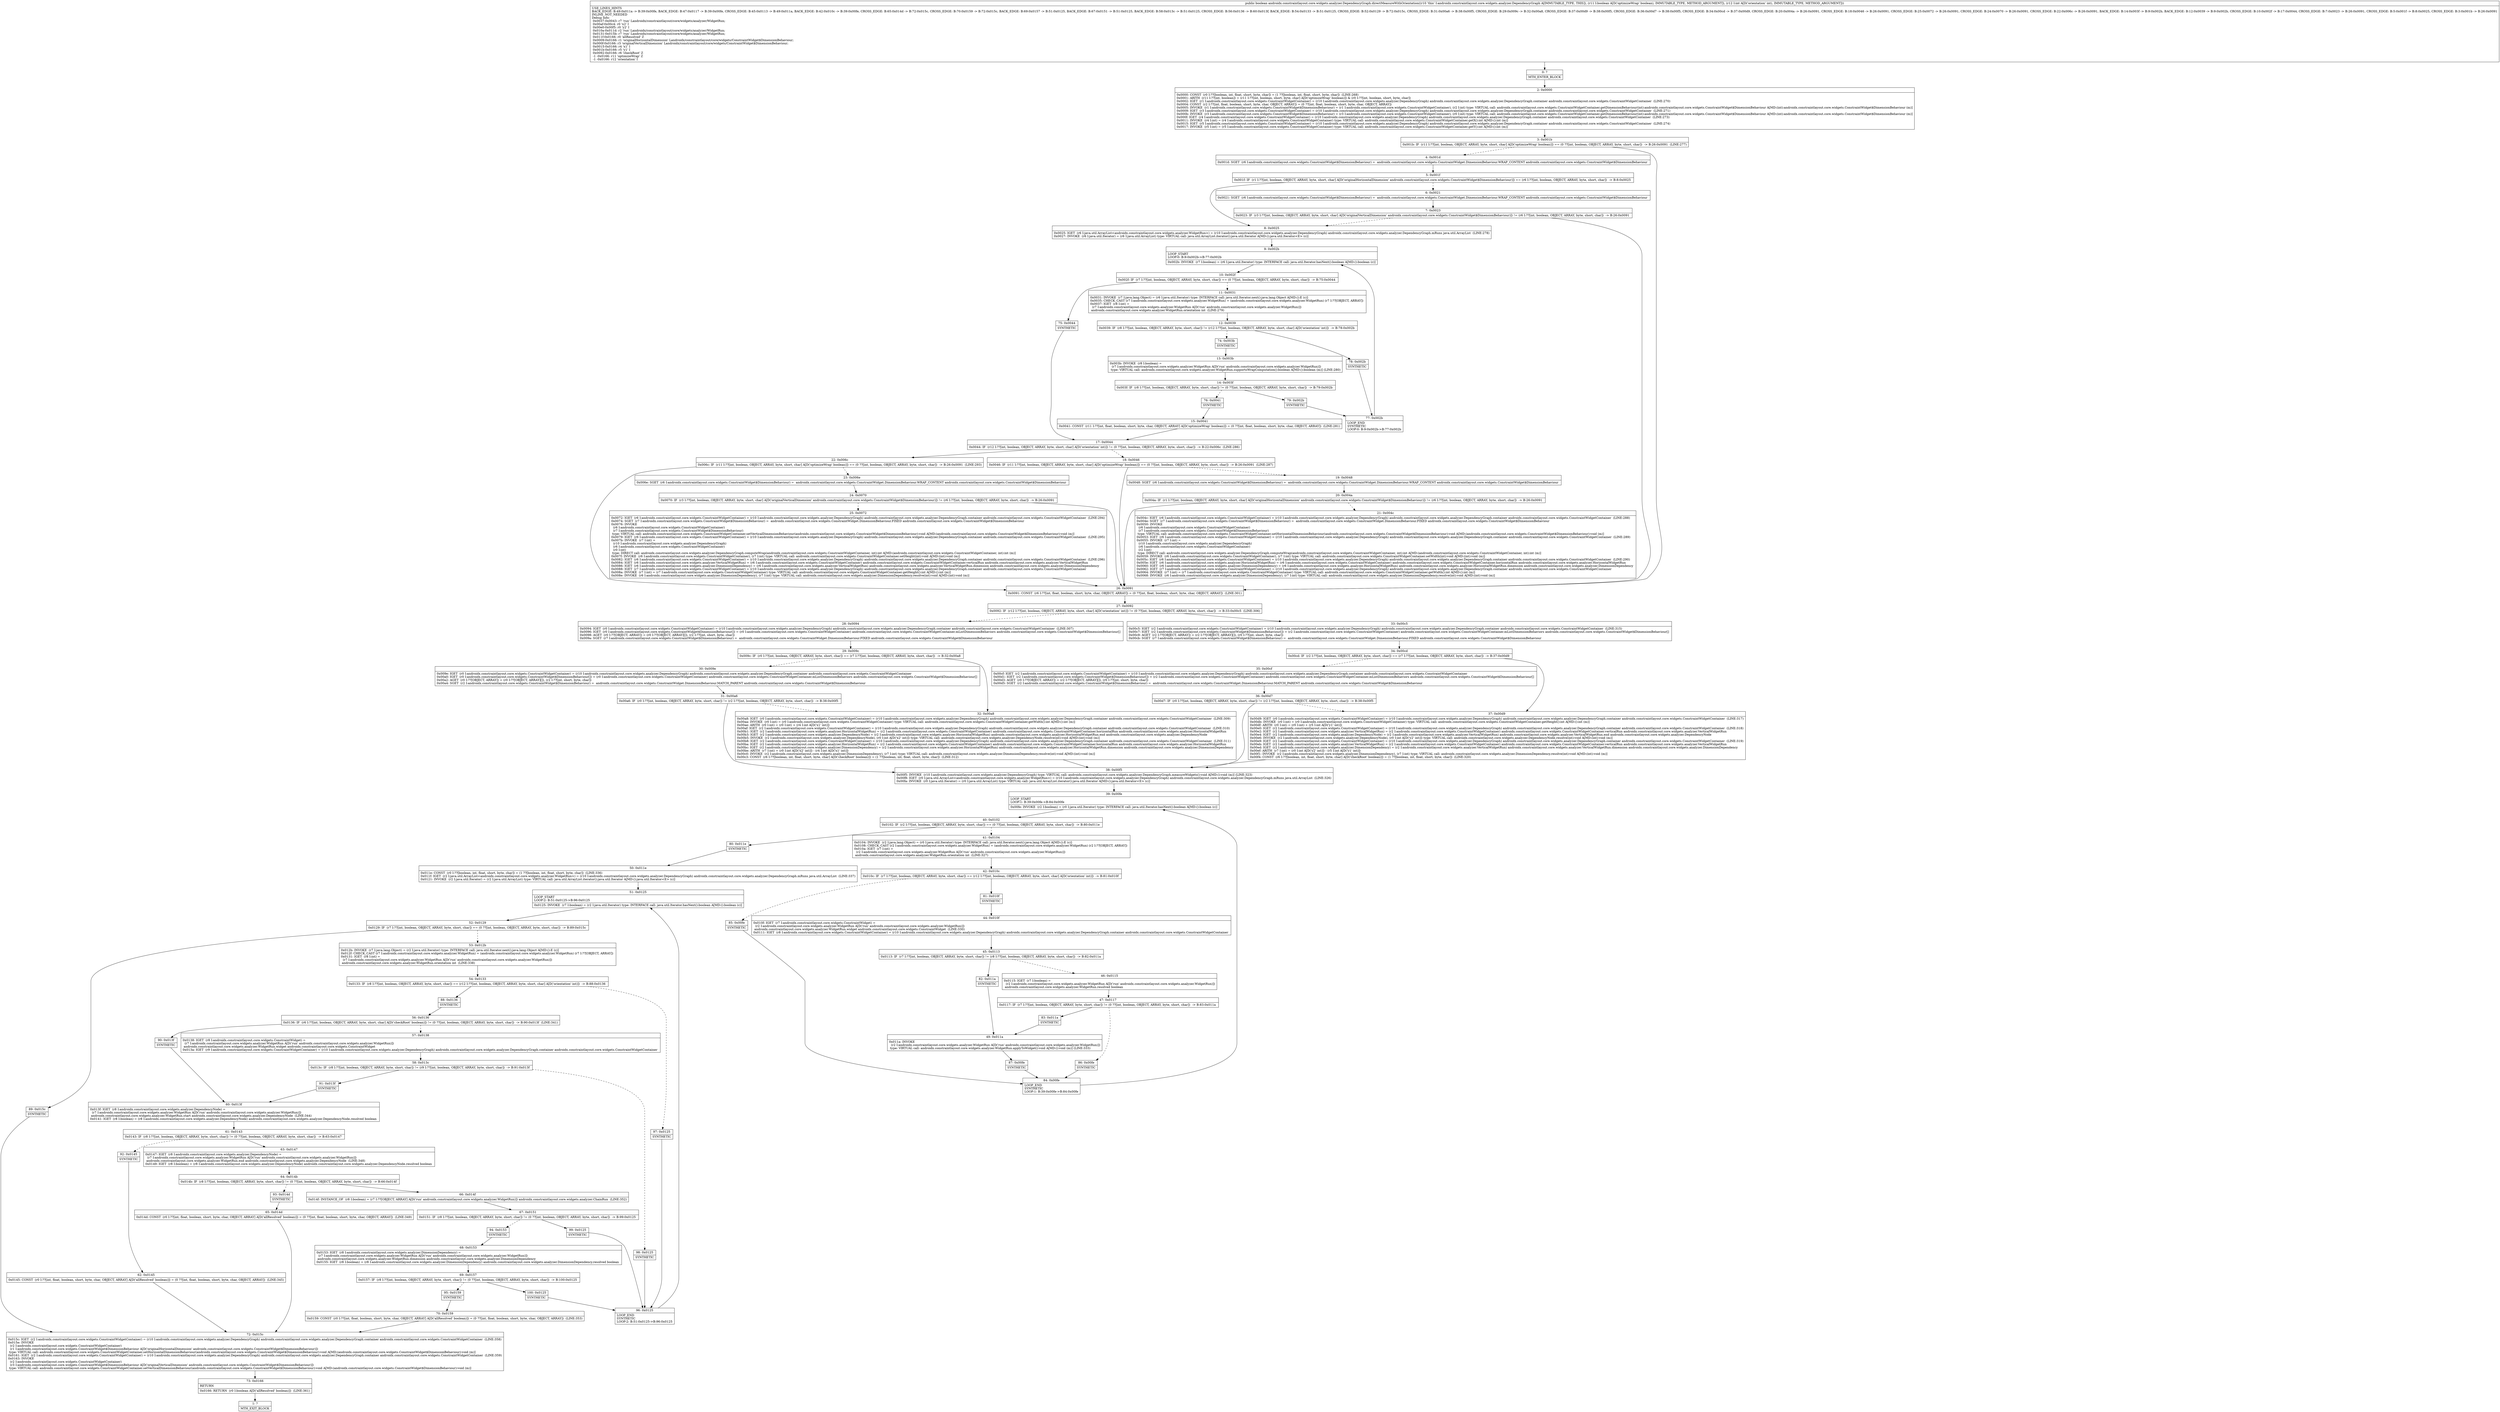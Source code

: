 digraph "CFG forandroidx.constraintlayout.core.widgets.analyzer.DependencyGraph.directMeasureWithOrientation(ZI)Z" {
Node_0 [shape=record,label="{0\:\ ?|MTH_ENTER_BLOCK\l}"];
Node_2 [shape=record,label="{2\:\ 0x0000|0x0000: CONST  (r0 I:??[boolean, int, float, short, byte, char]) = (1 ??[boolean, int, float, short, byte, char])  (LINE:268)\l0x0001: ARITH  (r11 I:??[int, boolean]) = (r11 I:??[int, boolean, short, byte, char] A[D('optimizeWrap' boolean)]) & (r0 I:??[int, boolean, short, byte, char]) \l0x0002: IGET  (r1 I:androidx.constraintlayout.core.widgets.ConstraintWidgetContainer) = (r10 I:androidx.constraintlayout.core.widgets.analyzer.DependencyGraph) androidx.constraintlayout.core.widgets.analyzer.DependencyGraph.container androidx.constraintlayout.core.widgets.ConstraintWidgetContainer  (LINE:270)\l0x0004: CONST  (r2 I:??[int, float, boolean, short, byte, char, OBJECT, ARRAY]) = (0 ??[int, float, boolean, short, byte, char, OBJECT, ARRAY]) \l0x0005: INVOKE  (r1 I:androidx.constraintlayout.core.widgets.ConstraintWidget$DimensionBehaviour) = (r1 I:androidx.constraintlayout.core.widgets.ConstraintWidgetContainer), (r2 I:int) type: VIRTUAL call: androidx.constraintlayout.core.widgets.ConstraintWidgetContainer.getDimensionBehaviour(int):androidx.constraintlayout.core.widgets.ConstraintWidget$DimensionBehaviour A[MD:(int):androidx.constraintlayout.core.widgets.ConstraintWidget$DimensionBehaviour (m)]\l0x0009: IGET  (r3 I:androidx.constraintlayout.core.widgets.ConstraintWidgetContainer) = (r10 I:androidx.constraintlayout.core.widgets.analyzer.DependencyGraph) androidx.constraintlayout.core.widgets.analyzer.DependencyGraph.container androidx.constraintlayout.core.widgets.ConstraintWidgetContainer  (LINE:271)\l0x000b: INVOKE  (r3 I:androidx.constraintlayout.core.widgets.ConstraintWidget$DimensionBehaviour) = (r3 I:androidx.constraintlayout.core.widgets.ConstraintWidgetContainer), (r0 I:int) type: VIRTUAL call: androidx.constraintlayout.core.widgets.ConstraintWidgetContainer.getDimensionBehaviour(int):androidx.constraintlayout.core.widgets.ConstraintWidget$DimensionBehaviour A[MD:(int):androidx.constraintlayout.core.widgets.ConstraintWidget$DimensionBehaviour (m)]\l0x000f: IGET  (r4 I:androidx.constraintlayout.core.widgets.ConstraintWidgetContainer) = (r10 I:androidx.constraintlayout.core.widgets.analyzer.DependencyGraph) androidx.constraintlayout.core.widgets.analyzer.DependencyGraph.container androidx.constraintlayout.core.widgets.ConstraintWidgetContainer  (LINE:273)\l0x0011: INVOKE  (r4 I:int) = (r4 I:androidx.constraintlayout.core.widgets.ConstraintWidgetContainer) type: VIRTUAL call: androidx.constraintlayout.core.widgets.ConstraintWidgetContainer.getX():int A[MD:():int (m)]\l0x0015: IGET  (r5 I:androidx.constraintlayout.core.widgets.ConstraintWidgetContainer) = (r10 I:androidx.constraintlayout.core.widgets.analyzer.DependencyGraph) androidx.constraintlayout.core.widgets.analyzer.DependencyGraph.container androidx.constraintlayout.core.widgets.ConstraintWidgetContainer  (LINE:274)\l0x0017: INVOKE  (r5 I:int) = (r5 I:androidx.constraintlayout.core.widgets.ConstraintWidgetContainer) type: VIRTUAL call: androidx.constraintlayout.core.widgets.ConstraintWidgetContainer.getY():int A[MD:():int (m)]\l}"];
Node_3 [shape=record,label="{3\:\ 0x001b|0x001b: IF  (r11 I:??[int, boolean, OBJECT, ARRAY, byte, short, char] A[D('optimizeWrap' boolean)]) == (0 ??[int, boolean, OBJECT, ARRAY, byte, short, char])  \-\> B:26:0x0091  (LINE:277)\l}"];
Node_4 [shape=record,label="{4\:\ 0x001d|0x001d: SGET  (r6 I:androidx.constraintlayout.core.widgets.ConstraintWidget$DimensionBehaviour) =  androidx.constraintlayout.core.widgets.ConstraintWidget.DimensionBehaviour.WRAP_CONTENT androidx.constraintlayout.core.widgets.ConstraintWidget$DimensionBehaviour \l}"];
Node_5 [shape=record,label="{5\:\ 0x001f|0x001f: IF  (r1 I:??[int, boolean, OBJECT, ARRAY, byte, short, char] A[D('originalHorizontalDimension' androidx.constraintlayout.core.widgets.ConstraintWidget$DimensionBehaviour)]) == (r6 I:??[int, boolean, OBJECT, ARRAY, byte, short, char])  \-\> B:8:0x0025 \l}"];
Node_6 [shape=record,label="{6\:\ 0x0021|0x0021: SGET  (r6 I:androidx.constraintlayout.core.widgets.ConstraintWidget$DimensionBehaviour) =  androidx.constraintlayout.core.widgets.ConstraintWidget.DimensionBehaviour.WRAP_CONTENT androidx.constraintlayout.core.widgets.ConstraintWidget$DimensionBehaviour \l}"];
Node_7 [shape=record,label="{7\:\ 0x0023|0x0023: IF  (r3 I:??[int, boolean, OBJECT, ARRAY, byte, short, char] A[D('originalVerticalDimension' androidx.constraintlayout.core.widgets.ConstraintWidget$DimensionBehaviour)]) != (r6 I:??[int, boolean, OBJECT, ARRAY, byte, short, char])  \-\> B:26:0x0091 \l}"];
Node_8 [shape=record,label="{8\:\ 0x0025|0x0025: IGET  (r6 I:java.util.ArrayList\<androidx.constraintlayout.core.widgets.analyzer.WidgetRun\>) = (r10 I:androidx.constraintlayout.core.widgets.analyzer.DependencyGraph) androidx.constraintlayout.core.widgets.analyzer.DependencyGraph.mRuns java.util.ArrayList  (LINE:278)\l0x0027: INVOKE  (r6 I:java.util.Iterator) = (r6 I:java.util.ArrayList) type: VIRTUAL call: java.util.ArrayList.iterator():java.util.Iterator A[MD:():java.util.Iterator\<E\> (c)]\l}"];
Node_9 [shape=record,label="{9\:\ 0x002b|LOOP_START\lLOOP:0: B:9:0x002b\-\>B:77:0x002b\l|0x002b: INVOKE  (r7 I:boolean) = (r6 I:java.util.Iterator) type: INTERFACE call: java.util.Iterator.hasNext():boolean A[MD:():boolean (c)]\l}"];
Node_10 [shape=record,label="{10\:\ 0x002f|0x002f: IF  (r7 I:??[int, boolean, OBJECT, ARRAY, byte, short, char]) == (0 ??[int, boolean, OBJECT, ARRAY, byte, short, char])  \-\> B:75:0x0044 \l}"];
Node_11 [shape=record,label="{11\:\ 0x0031|0x0031: INVOKE  (r7 I:java.lang.Object) = (r6 I:java.util.Iterator) type: INTERFACE call: java.util.Iterator.next():java.lang.Object A[MD:():E (c)]\l0x0035: CHECK_CAST (r7 I:androidx.constraintlayout.core.widgets.analyzer.WidgetRun) = (androidx.constraintlayout.core.widgets.analyzer.WidgetRun) (r7 I:??[OBJECT, ARRAY]) \l0x0037: IGET  (r8 I:int) = \l  (r7 I:androidx.constraintlayout.core.widgets.analyzer.WidgetRun A[D('run' androidx.constraintlayout.core.widgets.analyzer.WidgetRun)])\l androidx.constraintlayout.core.widgets.analyzer.WidgetRun.orientation int  (LINE:279)\l}"];
Node_12 [shape=record,label="{12\:\ 0x0039|0x0039: IF  (r8 I:??[int, boolean, OBJECT, ARRAY, byte, short, char]) != (r12 I:??[int, boolean, OBJECT, ARRAY, byte, short, char] A[D('orientation' int)])  \-\> B:78:0x002b \l}"];
Node_74 [shape=record,label="{74\:\ 0x003b|SYNTHETIC\l}"];
Node_13 [shape=record,label="{13\:\ 0x003b|0x003b: INVOKE  (r8 I:boolean) = \l  (r7 I:androidx.constraintlayout.core.widgets.analyzer.WidgetRun A[D('run' androidx.constraintlayout.core.widgets.analyzer.WidgetRun)])\l type: VIRTUAL call: androidx.constraintlayout.core.widgets.analyzer.WidgetRun.supportsWrapComputation():boolean A[MD:():boolean (m)] (LINE:280)\l}"];
Node_14 [shape=record,label="{14\:\ 0x003f|0x003f: IF  (r8 I:??[int, boolean, OBJECT, ARRAY, byte, short, char]) != (0 ??[int, boolean, OBJECT, ARRAY, byte, short, char])  \-\> B:79:0x002b \l}"];
Node_76 [shape=record,label="{76\:\ 0x0041|SYNTHETIC\l}"];
Node_15 [shape=record,label="{15\:\ 0x0041|0x0041: CONST  (r11 I:??[int, float, boolean, short, byte, char, OBJECT, ARRAY] A[D('optimizeWrap' boolean)]) = (0 ??[int, float, boolean, short, byte, char, OBJECT, ARRAY])  (LINE:281)\l}"];
Node_17 [shape=record,label="{17\:\ 0x0044|0x0044: IF  (r12 I:??[int, boolean, OBJECT, ARRAY, byte, short, char] A[D('orientation' int)]) != (0 ??[int, boolean, OBJECT, ARRAY, byte, short, char])  \-\> B:22:0x006c  (LINE:286)\l}"];
Node_18 [shape=record,label="{18\:\ 0x0046|0x0046: IF  (r11 I:??[int, boolean, OBJECT, ARRAY, byte, short, char] A[D('optimizeWrap' boolean)]) == (0 ??[int, boolean, OBJECT, ARRAY, byte, short, char])  \-\> B:26:0x0091  (LINE:287)\l}"];
Node_19 [shape=record,label="{19\:\ 0x0048|0x0048: SGET  (r6 I:androidx.constraintlayout.core.widgets.ConstraintWidget$DimensionBehaviour) =  androidx.constraintlayout.core.widgets.ConstraintWidget.DimensionBehaviour.WRAP_CONTENT androidx.constraintlayout.core.widgets.ConstraintWidget$DimensionBehaviour \l}"];
Node_20 [shape=record,label="{20\:\ 0x004a|0x004a: IF  (r1 I:??[int, boolean, OBJECT, ARRAY, byte, short, char] A[D('originalHorizontalDimension' androidx.constraintlayout.core.widgets.ConstraintWidget$DimensionBehaviour)]) != (r6 I:??[int, boolean, OBJECT, ARRAY, byte, short, char])  \-\> B:26:0x0091 \l}"];
Node_21 [shape=record,label="{21\:\ 0x004c|0x004c: IGET  (r6 I:androidx.constraintlayout.core.widgets.ConstraintWidgetContainer) = (r10 I:androidx.constraintlayout.core.widgets.analyzer.DependencyGraph) androidx.constraintlayout.core.widgets.analyzer.DependencyGraph.container androidx.constraintlayout.core.widgets.ConstraintWidgetContainer  (LINE:288)\l0x004e: SGET  (r7 I:androidx.constraintlayout.core.widgets.ConstraintWidget$DimensionBehaviour) =  androidx.constraintlayout.core.widgets.ConstraintWidget.DimensionBehaviour.FIXED androidx.constraintlayout.core.widgets.ConstraintWidget$DimensionBehaviour \l0x0050: INVOKE  \l  (r6 I:androidx.constraintlayout.core.widgets.ConstraintWidgetContainer)\l  (r7 I:androidx.constraintlayout.core.widgets.ConstraintWidget$DimensionBehaviour)\l type: VIRTUAL call: androidx.constraintlayout.core.widgets.ConstraintWidgetContainer.setHorizontalDimensionBehaviour(androidx.constraintlayout.core.widgets.ConstraintWidget$DimensionBehaviour):void A[MD:(androidx.constraintlayout.core.widgets.ConstraintWidget$DimensionBehaviour):void (m)]\l0x0053: IGET  (r6 I:androidx.constraintlayout.core.widgets.ConstraintWidgetContainer) = (r10 I:androidx.constraintlayout.core.widgets.analyzer.DependencyGraph) androidx.constraintlayout.core.widgets.analyzer.DependencyGraph.container androidx.constraintlayout.core.widgets.ConstraintWidgetContainer  (LINE:289)\l0x0055: INVOKE  (r7 I:int) = \l  (r10 I:androidx.constraintlayout.core.widgets.analyzer.DependencyGraph)\l  (r6 I:androidx.constraintlayout.core.widgets.ConstraintWidgetContainer)\l  (r2 I:int)\l type: DIRECT call: androidx.constraintlayout.core.widgets.analyzer.DependencyGraph.computeWrap(androidx.constraintlayout.core.widgets.ConstraintWidgetContainer, int):int A[MD:(androidx.constraintlayout.core.widgets.ConstraintWidgetContainer, int):int (m)]\l0x0059: INVOKE  (r6 I:androidx.constraintlayout.core.widgets.ConstraintWidgetContainer), (r7 I:int) type: VIRTUAL call: androidx.constraintlayout.core.widgets.ConstraintWidgetContainer.setWidth(int):void A[MD:(int):void (m)]\l0x005c: IGET  (r6 I:androidx.constraintlayout.core.widgets.ConstraintWidgetContainer) = (r10 I:androidx.constraintlayout.core.widgets.analyzer.DependencyGraph) androidx.constraintlayout.core.widgets.analyzer.DependencyGraph.container androidx.constraintlayout.core.widgets.ConstraintWidgetContainer  (LINE:290)\l0x005e: IGET  (r6 I:androidx.constraintlayout.core.widgets.analyzer.HorizontalWidgetRun) = (r6 I:androidx.constraintlayout.core.widgets.ConstraintWidgetContainer) androidx.constraintlayout.core.widgets.ConstraintWidgetContainer.horizontalRun androidx.constraintlayout.core.widgets.analyzer.HorizontalWidgetRun \l0x0060: IGET  (r6 I:androidx.constraintlayout.core.widgets.analyzer.DimensionDependency) = (r6 I:androidx.constraintlayout.core.widgets.analyzer.HorizontalWidgetRun) androidx.constraintlayout.core.widgets.analyzer.HorizontalWidgetRun.dimension androidx.constraintlayout.core.widgets.analyzer.DimensionDependency \l0x0062: IGET  (r7 I:androidx.constraintlayout.core.widgets.ConstraintWidgetContainer) = (r10 I:androidx.constraintlayout.core.widgets.analyzer.DependencyGraph) androidx.constraintlayout.core.widgets.analyzer.DependencyGraph.container androidx.constraintlayout.core.widgets.ConstraintWidgetContainer \l0x0064: INVOKE  (r7 I:int) = (r7 I:androidx.constraintlayout.core.widgets.ConstraintWidgetContainer) type: VIRTUAL call: androidx.constraintlayout.core.widgets.ConstraintWidgetContainer.getWidth():int A[MD:():int (m)]\l0x0068: INVOKE  (r6 I:androidx.constraintlayout.core.widgets.analyzer.DimensionDependency), (r7 I:int) type: VIRTUAL call: androidx.constraintlayout.core.widgets.analyzer.DimensionDependency.resolve(int):void A[MD:(int):void (m)]\l}"];
Node_22 [shape=record,label="{22\:\ 0x006c|0x006c: IF  (r11 I:??[int, boolean, OBJECT, ARRAY, byte, short, char] A[D('optimizeWrap' boolean)]) == (0 ??[int, boolean, OBJECT, ARRAY, byte, short, char])  \-\> B:26:0x0091  (LINE:293)\l}"];
Node_23 [shape=record,label="{23\:\ 0x006e|0x006e: SGET  (r6 I:androidx.constraintlayout.core.widgets.ConstraintWidget$DimensionBehaviour) =  androidx.constraintlayout.core.widgets.ConstraintWidget.DimensionBehaviour.WRAP_CONTENT androidx.constraintlayout.core.widgets.ConstraintWidget$DimensionBehaviour \l}"];
Node_24 [shape=record,label="{24\:\ 0x0070|0x0070: IF  (r3 I:??[int, boolean, OBJECT, ARRAY, byte, short, char] A[D('originalVerticalDimension' androidx.constraintlayout.core.widgets.ConstraintWidget$DimensionBehaviour)]) != (r6 I:??[int, boolean, OBJECT, ARRAY, byte, short, char])  \-\> B:26:0x0091 \l}"];
Node_25 [shape=record,label="{25\:\ 0x0072|0x0072: IGET  (r6 I:androidx.constraintlayout.core.widgets.ConstraintWidgetContainer) = (r10 I:androidx.constraintlayout.core.widgets.analyzer.DependencyGraph) androidx.constraintlayout.core.widgets.analyzer.DependencyGraph.container androidx.constraintlayout.core.widgets.ConstraintWidgetContainer  (LINE:294)\l0x0074: SGET  (r7 I:androidx.constraintlayout.core.widgets.ConstraintWidget$DimensionBehaviour) =  androidx.constraintlayout.core.widgets.ConstraintWidget.DimensionBehaviour.FIXED androidx.constraintlayout.core.widgets.ConstraintWidget$DimensionBehaviour \l0x0076: INVOKE  \l  (r6 I:androidx.constraintlayout.core.widgets.ConstraintWidgetContainer)\l  (r7 I:androidx.constraintlayout.core.widgets.ConstraintWidget$DimensionBehaviour)\l type: VIRTUAL call: androidx.constraintlayout.core.widgets.ConstraintWidgetContainer.setVerticalDimensionBehaviour(androidx.constraintlayout.core.widgets.ConstraintWidget$DimensionBehaviour):void A[MD:(androidx.constraintlayout.core.widgets.ConstraintWidget$DimensionBehaviour):void (m)]\l0x0079: IGET  (r6 I:androidx.constraintlayout.core.widgets.ConstraintWidgetContainer) = (r10 I:androidx.constraintlayout.core.widgets.analyzer.DependencyGraph) androidx.constraintlayout.core.widgets.analyzer.DependencyGraph.container androidx.constraintlayout.core.widgets.ConstraintWidgetContainer  (LINE:295)\l0x007b: INVOKE  (r7 I:int) = \l  (r10 I:androidx.constraintlayout.core.widgets.analyzer.DependencyGraph)\l  (r6 I:androidx.constraintlayout.core.widgets.ConstraintWidgetContainer)\l  (r0 I:int)\l type: DIRECT call: androidx.constraintlayout.core.widgets.analyzer.DependencyGraph.computeWrap(androidx.constraintlayout.core.widgets.ConstraintWidgetContainer, int):int A[MD:(androidx.constraintlayout.core.widgets.ConstraintWidgetContainer, int):int (m)]\l0x007f: INVOKE  (r6 I:androidx.constraintlayout.core.widgets.ConstraintWidgetContainer), (r7 I:int) type: VIRTUAL call: androidx.constraintlayout.core.widgets.ConstraintWidgetContainer.setHeight(int):void A[MD:(int):void (m)]\l0x0082: IGET  (r6 I:androidx.constraintlayout.core.widgets.ConstraintWidgetContainer) = (r10 I:androidx.constraintlayout.core.widgets.analyzer.DependencyGraph) androidx.constraintlayout.core.widgets.analyzer.DependencyGraph.container androidx.constraintlayout.core.widgets.ConstraintWidgetContainer  (LINE:296)\l0x0084: IGET  (r6 I:androidx.constraintlayout.core.widgets.analyzer.VerticalWidgetRun) = (r6 I:androidx.constraintlayout.core.widgets.ConstraintWidgetContainer) androidx.constraintlayout.core.widgets.ConstraintWidgetContainer.verticalRun androidx.constraintlayout.core.widgets.analyzer.VerticalWidgetRun \l0x0086: IGET  (r6 I:androidx.constraintlayout.core.widgets.analyzer.DimensionDependency) = (r6 I:androidx.constraintlayout.core.widgets.analyzer.VerticalWidgetRun) androidx.constraintlayout.core.widgets.analyzer.VerticalWidgetRun.dimension androidx.constraintlayout.core.widgets.analyzer.DimensionDependency \l0x0088: IGET  (r7 I:androidx.constraintlayout.core.widgets.ConstraintWidgetContainer) = (r10 I:androidx.constraintlayout.core.widgets.analyzer.DependencyGraph) androidx.constraintlayout.core.widgets.analyzer.DependencyGraph.container androidx.constraintlayout.core.widgets.ConstraintWidgetContainer \l0x008a: INVOKE  (r7 I:int) = (r7 I:androidx.constraintlayout.core.widgets.ConstraintWidgetContainer) type: VIRTUAL call: androidx.constraintlayout.core.widgets.ConstraintWidgetContainer.getHeight():int A[MD:():int (m)]\l0x008e: INVOKE  (r6 I:androidx.constraintlayout.core.widgets.analyzer.DimensionDependency), (r7 I:int) type: VIRTUAL call: androidx.constraintlayout.core.widgets.analyzer.DimensionDependency.resolve(int):void A[MD:(int):void (m)]\l}"];
Node_79 [shape=record,label="{79\:\ 0x002b|SYNTHETIC\l}"];
Node_77 [shape=record,label="{77\:\ 0x002b|LOOP_END\lSYNTHETIC\lLOOP:0: B:9:0x002b\-\>B:77:0x002b\l}"];
Node_78 [shape=record,label="{78\:\ 0x002b|SYNTHETIC\l}"];
Node_75 [shape=record,label="{75\:\ 0x0044|SYNTHETIC\l}"];
Node_26 [shape=record,label="{26\:\ 0x0091|0x0091: CONST  (r6 I:??[int, float, boolean, short, byte, char, OBJECT, ARRAY]) = (0 ??[int, float, boolean, short, byte, char, OBJECT, ARRAY])  (LINE:301)\l}"];
Node_27 [shape=record,label="{27\:\ 0x0092|0x0092: IF  (r12 I:??[int, boolean, OBJECT, ARRAY, byte, short, char] A[D('orientation' int)]) != (0 ??[int, boolean, OBJECT, ARRAY, byte, short, char])  \-\> B:33:0x00c5  (LINE:306)\l}"];
Node_28 [shape=record,label="{28\:\ 0x0094|0x0094: IGET  (r0 I:androidx.constraintlayout.core.widgets.ConstraintWidgetContainer) = (r10 I:androidx.constraintlayout.core.widgets.analyzer.DependencyGraph) androidx.constraintlayout.core.widgets.analyzer.DependencyGraph.container androidx.constraintlayout.core.widgets.ConstraintWidgetContainer  (LINE:307)\l0x0096: IGET  (r0 I:androidx.constraintlayout.core.widgets.ConstraintWidget$DimensionBehaviour[]) = (r0 I:androidx.constraintlayout.core.widgets.ConstraintWidgetContainer) androidx.constraintlayout.core.widgets.ConstraintWidgetContainer.mListDimensionBehaviors androidx.constraintlayout.core.widgets.ConstraintWidget$DimensionBehaviour[] \l0x0098: AGET  (r0 I:??[OBJECT, ARRAY]) = (r0 I:??[OBJECT, ARRAY][]), (r2 I:??[int, short, byte, char]) \l0x009a: SGET  (r7 I:androidx.constraintlayout.core.widgets.ConstraintWidget$DimensionBehaviour) =  androidx.constraintlayout.core.widgets.ConstraintWidget.DimensionBehaviour.FIXED androidx.constraintlayout.core.widgets.ConstraintWidget$DimensionBehaviour \l}"];
Node_29 [shape=record,label="{29\:\ 0x009c|0x009c: IF  (r0 I:??[int, boolean, OBJECT, ARRAY, byte, short, char]) == (r7 I:??[int, boolean, OBJECT, ARRAY, byte, short, char])  \-\> B:32:0x00a8 \l}"];
Node_30 [shape=record,label="{30\:\ 0x009e|0x009e: IGET  (r0 I:androidx.constraintlayout.core.widgets.ConstraintWidgetContainer) = (r10 I:androidx.constraintlayout.core.widgets.analyzer.DependencyGraph) androidx.constraintlayout.core.widgets.analyzer.DependencyGraph.container androidx.constraintlayout.core.widgets.ConstraintWidgetContainer \l0x00a0: IGET  (r0 I:androidx.constraintlayout.core.widgets.ConstraintWidget$DimensionBehaviour[]) = (r0 I:androidx.constraintlayout.core.widgets.ConstraintWidgetContainer) androidx.constraintlayout.core.widgets.ConstraintWidgetContainer.mListDimensionBehaviors androidx.constraintlayout.core.widgets.ConstraintWidget$DimensionBehaviour[] \l0x00a2: AGET  (r0 I:??[OBJECT, ARRAY]) = (r0 I:??[OBJECT, ARRAY][]), (r2 I:??[int, short, byte, char]) \l0x00a4: SGET  (r2 I:androidx.constraintlayout.core.widgets.ConstraintWidget$DimensionBehaviour) =  androidx.constraintlayout.core.widgets.ConstraintWidget.DimensionBehaviour.MATCH_PARENT androidx.constraintlayout.core.widgets.ConstraintWidget$DimensionBehaviour \l}"];
Node_31 [shape=record,label="{31\:\ 0x00a6|0x00a6: IF  (r0 I:??[int, boolean, OBJECT, ARRAY, byte, short, char]) != (r2 I:??[int, boolean, OBJECT, ARRAY, byte, short, char])  \-\> B:38:0x00f5 \l}"];
Node_38 [shape=record,label="{38\:\ 0x00f5|0x00f5: INVOKE  (r10 I:androidx.constraintlayout.core.widgets.analyzer.DependencyGraph) type: VIRTUAL call: androidx.constraintlayout.core.widgets.analyzer.DependencyGraph.measureWidgets():void A[MD:():void (m)] (LINE:323)\l0x00f8: IGET  (r0 I:java.util.ArrayList\<androidx.constraintlayout.core.widgets.analyzer.WidgetRun\>) = (r10 I:androidx.constraintlayout.core.widgets.analyzer.DependencyGraph) androidx.constraintlayout.core.widgets.analyzer.DependencyGraph.mRuns java.util.ArrayList  (LINE:326)\l0x00fa: INVOKE  (r0 I:java.util.Iterator) = (r0 I:java.util.ArrayList) type: VIRTUAL call: java.util.ArrayList.iterator():java.util.Iterator A[MD:():java.util.Iterator\<E\> (c)]\l}"];
Node_39 [shape=record,label="{39\:\ 0x00fe|LOOP_START\lLOOP:1: B:39:0x00fe\-\>B:84:0x00fe\l|0x00fe: INVOKE  (r2 I:boolean) = (r0 I:java.util.Iterator) type: INTERFACE call: java.util.Iterator.hasNext():boolean A[MD:():boolean (c)]\l}"];
Node_40 [shape=record,label="{40\:\ 0x0102|0x0102: IF  (r2 I:??[int, boolean, OBJECT, ARRAY, byte, short, char]) == (0 ??[int, boolean, OBJECT, ARRAY, byte, short, char])  \-\> B:80:0x011e \l}"];
Node_41 [shape=record,label="{41\:\ 0x0104|0x0104: INVOKE  (r2 I:java.lang.Object) = (r0 I:java.util.Iterator) type: INTERFACE call: java.util.Iterator.next():java.lang.Object A[MD:():E (c)]\l0x0108: CHECK_CAST (r2 I:androidx.constraintlayout.core.widgets.analyzer.WidgetRun) = (androidx.constraintlayout.core.widgets.analyzer.WidgetRun) (r2 I:??[OBJECT, ARRAY]) \l0x010a: IGET  (r7 I:int) = \l  (r2 I:androidx.constraintlayout.core.widgets.analyzer.WidgetRun A[D('run' androidx.constraintlayout.core.widgets.analyzer.WidgetRun)])\l androidx.constraintlayout.core.widgets.analyzer.WidgetRun.orientation int  (LINE:327)\l}"];
Node_42 [shape=record,label="{42\:\ 0x010c|0x010c: IF  (r7 I:??[int, boolean, OBJECT, ARRAY, byte, short, char]) == (r12 I:??[int, boolean, OBJECT, ARRAY, byte, short, char] A[D('orientation' int)])  \-\> B:81:0x010f \l}"];
Node_81 [shape=record,label="{81\:\ 0x010f|SYNTHETIC\l}"];
Node_44 [shape=record,label="{44\:\ 0x010f|0x010f: IGET  (r7 I:androidx.constraintlayout.core.widgets.ConstraintWidget) = \l  (r2 I:androidx.constraintlayout.core.widgets.analyzer.WidgetRun A[D('run' androidx.constraintlayout.core.widgets.analyzer.WidgetRun)])\l androidx.constraintlayout.core.widgets.analyzer.WidgetRun.widget androidx.constraintlayout.core.widgets.ConstraintWidget  (LINE:330)\l0x0111: IGET  (r8 I:androidx.constraintlayout.core.widgets.ConstraintWidgetContainer) = (r10 I:androidx.constraintlayout.core.widgets.analyzer.DependencyGraph) androidx.constraintlayout.core.widgets.analyzer.DependencyGraph.container androidx.constraintlayout.core.widgets.ConstraintWidgetContainer \l}"];
Node_45 [shape=record,label="{45\:\ 0x0113|0x0113: IF  (r7 I:??[int, boolean, OBJECT, ARRAY, byte, short, char]) != (r8 I:??[int, boolean, OBJECT, ARRAY, byte, short, char])  \-\> B:82:0x011a \l}"];
Node_46 [shape=record,label="{46\:\ 0x0115|0x0115: IGET  (r7 I:boolean) = \l  (r2 I:androidx.constraintlayout.core.widgets.analyzer.WidgetRun A[D('run' androidx.constraintlayout.core.widgets.analyzer.WidgetRun)])\l androidx.constraintlayout.core.widgets.analyzer.WidgetRun.resolved boolean \l}"];
Node_47 [shape=record,label="{47\:\ 0x0117|0x0117: IF  (r7 I:??[int, boolean, OBJECT, ARRAY, byte, short, char]) != (0 ??[int, boolean, OBJECT, ARRAY, byte, short, char])  \-\> B:83:0x011a \l}"];
Node_83 [shape=record,label="{83\:\ 0x011a|SYNTHETIC\l}"];
Node_49 [shape=record,label="{49\:\ 0x011a|0x011a: INVOKE  \l  (r2 I:androidx.constraintlayout.core.widgets.analyzer.WidgetRun A[D('run' androidx.constraintlayout.core.widgets.analyzer.WidgetRun)])\l type: VIRTUAL call: androidx.constraintlayout.core.widgets.analyzer.WidgetRun.applyToWidget():void A[MD:():void (m)] (LINE:333)\l}"];
Node_87 [shape=record,label="{87\:\ 0x00fe|SYNTHETIC\l}"];
Node_84 [shape=record,label="{84\:\ 0x00fe|LOOP_END\lSYNTHETIC\lLOOP:1: B:39:0x00fe\-\>B:84:0x00fe\l}"];
Node_86 [shape=record,label="{86\:\ 0x00fe|SYNTHETIC\l}"];
Node_82 [shape=record,label="{82\:\ 0x011a|SYNTHETIC\l}"];
Node_85 [shape=record,label="{85\:\ 0x00fe|SYNTHETIC\l}"];
Node_80 [shape=record,label="{80\:\ 0x011e|SYNTHETIC\l}"];
Node_50 [shape=record,label="{50\:\ 0x011e|0x011e: CONST  (r0 I:??[boolean, int, float, short, byte, char]) = (1 ??[boolean, int, float, short, byte, char])  (LINE:336)\l0x011f: IGET  (r2 I:java.util.ArrayList\<androidx.constraintlayout.core.widgets.analyzer.WidgetRun\>) = (r10 I:androidx.constraintlayout.core.widgets.analyzer.DependencyGraph) androidx.constraintlayout.core.widgets.analyzer.DependencyGraph.mRuns java.util.ArrayList  (LINE:337)\l0x0121: INVOKE  (r2 I:java.util.Iterator) = (r2 I:java.util.ArrayList) type: VIRTUAL call: java.util.ArrayList.iterator():java.util.Iterator A[MD:():java.util.Iterator\<E\> (c)]\l}"];
Node_51 [shape=record,label="{51\:\ 0x0125|LOOP_START\lLOOP:2: B:51:0x0125\-\>B:96:0x0125\l|0x0125: INVOKE  (r7 I:boolean) = (r2 I:java.util.Iterator) type: INTERFACE call: java.util.Iterator.hasNext():boolean A[MD:():boolean (c)]\l}"];
Node_52 [shape=record,label="{52\:\ 0x0129|0x0129: IF  (r7 I:??[int, boolean, OBJECT, ARRAY, byte, short, char]) == (0 ??[int, boolean, OBJECT, ARRAY, byte, short, char])  \-\> B:89:0x015c \l}"];
Node_53 [shape=record,label="{53\:\ 0x012b|0x012b: INVOKE  (r7 I:java.lang.Object) = (r2 I:java.util.Iterator) type: INTERFACE call: java.util.Iterator.next():java.lang.Object A[MD:():E (c)]\l0x012f: CHECK_CAST (r7 I:androidx.constraintlayout.core.widgets.analyzer.WidgetRun) = (androidx.constraintlayout.core.widgets.analyzer.WidgetRun) (r7 I:??[OBJECT, ARRAY]) \l0x0131: IGET  (r8 I:int) = \l  (r7 I:androidx.constraintlayout.core.widgets.analyzer.WidgetRun A[D('run' androidx.constraintlayout.core.widgets.analyzer.WidgetRun)])\l androidx.constraintlayout.core.widgets.analyzer.WidgetRun.orientation int  (LINE:338)\l}"];
Node_54 [shape=record,label="{54\:\ 0x0133|0x0133: IF  (r8 I:??[int, boolean, OBJECT, ARRAY, byte, short, char]) == (r12 I:??[int, boolean, OBJECT, ARRAY, byte, short, char] A[D('orientation' int)])  \-\> B:88:0x0136 \l}"];
Node_88 [shape=record,label="{88\:\ 0x0136|SYNTHETIC\l}"];
Node_56 [shape=record,label="{56\:\ 0x0136|0x0136: IF  (r6 I:??[int, boolean, OBJECT, ARRAY, byte, short, char] A[D('checkRoot' boolean)]) != (0 ??[int, boolean, OBJECT, ARRAY, byte, short, char])  \-\> B:90:0x013f  (LINE:341)\l}"];
Node_57 [shape=record,label="{57\:\ 0x0138|0x0138: IGET  (r8 I:androidx.constraintlayout.core.widgets.ConstraintWidget) = \l  (r7 I:androidx.constraintlayout.core.widgets.analyzer.WidgetRun A[D('run' androidx.constraintlayout.core.widgets.analyzer.WidgetRun)])\l androidx.constraintlayout.core.widgets.analyzer.WidgetRun.widget androidx.constraintlayout.core.widgets.ConstraintWidget \l0x013a: IGET  (r9 I:androidx.constraintlayout.core.widgets.ConstraintWidgetContainer) = (r10 I:androidx.constraintlayout.core.widgets.analyzer.DependencyGraph) androidx.constraintlayout.core.widgets.analyzer.DependencyGraph.container androidx.constraintlayout.core.widgets.ConstraintWidgetContainer \l}"];
Node_58 [shape=record,label="{58\:\ 0x013c|0x013c: IF  (r8 I:??[int, boolean, OBJECT, ARRAY, byte, short, char]) != (r9 I:??[int, boolean, OBJECT, ARRAY, byte, short, char])  \-\> B:91:0x013f \l}"];
Node_91 [shape=record,label="{91\:\ 0x013f|SYNTHETIC\l}"];
Node_60 [shape=record,label="{60\:\ 0x013f|0x013f: IGET  (r8 I:androidx.constraintlayout.core.widgets.analyzer.DependencyNode) = \l  (r7 I:androidx.constraintlayout.core.widgets.analyzer.WidgetRun A[D('run' androidx.constraintlayout.core.widgets.analyzer.WidgetRun)])\l androidx.constraintlayout.core.widgets.analyzer.WidgetRun.start androidx.constraintlayout.core.widgets.analyzer.DependencyNode  (LINE:344)\l0x0141: IGET  (r8 I:boolean) = (r8 I:androidx.constraintlayout.core.widgets.analyzer.DependencyNode) androidx.constraintlayout.core.widgets.analyzer.DependencyNode.resolved boolean \l}"];
Node_61 [shape=record,label="{61\:\ 0x0143|0x0143: IF  (r8 I:??[int, boolean, OBJECT, ARRAY, byte, short, char]) != (0 ??[int, boolean, OBJECT, ARRAY, byte, short, char])  \-\> B:63:0x0147 \l}"];
Node_63 [shape=record,label="{63\:\ 0x0147|0x0147: IGET  (r8 I:androidx.constraintlayout.core.widgets.analyzer.DependencyNode) = \l  (r7 I:androidx.constraintlayout.core.widgets.analyzer.WidgetRun A[D('run' androidx.constraintlayout.core.widgets.analyzer.WidgetRun)])\l androidx.constraintlayout.core.widgets.analyzer.WidgetRun.end androidx.constraintlayout.core.widgets.analyzer.DependencyNode  (LINE:348)\l0x0149: IGET  (r8 I:boolean) = (r8 I:androidx.constraintlayout.core.widgets.analyzer.DependencyNode) androidx.constraintlayout.core.widgets.analyzer.DependencyNode.resolved boolean \l}"];
Node_64 [shape=record,label="{64\:\ 0x014b|0x014b: IF  (r8 I:??[int, boolean, OBJECT, ARRAY, byte, short, char]) != (0 ??[int, boolean, OBJECT, ARRAY, byte, short, char])  \-\> B:66:0x014f \l}"];
Node_66 [shape=record,label="{66\:\ 0x014f|0x014f: INSTANCE_OF  (r8 I:boolean) = (r7 I:??[OBJECT, ARRAY] A[D('run' androidx.constraintlayout.core.widgets.analyzer.WidgetRun)]) androidx.constraintlayout.core.widgets.analyzer.ChainRun  (LINE:352)\l}"];
Node_67 [shape=record,label="{67\:\ 0x0151|0x0151: IF  (r8 I:??[int, boolean, OBJECT, ARRAY, byte, short, char]) != (0 ??[int, boolean, OBJECT, ARRAY, byte, short, char])  \-\> B:99:0x0125 \l}"];
Node_94 [shape=record,label="{94\:\ 0x0153|SYNTHETIC\l}"];
Node_68 [shape=record,label="{68\:\ 0x0153|0x0153: IGET  (r8 I:androidx.constraintlayout.core.widgets.analyzer.DimensionDependency) = \l  (r7 I:androidx.constraintlayout.core.widgets.analyzer.WidgetRun A[D('run' androidx.constraintlayout.core.widgets.analyzer.WidgetRun)])\l androidx.constraintlayout.core.widgets.analyzer.WidgetRun.dimension androidx.constraintlayout.core.widgets.analyzer.DimensionDependency \l0x0155: IGET  (r8 I:boolean) = (r8 I:androidx.constraintlayout.core.widgets.analyzer.DimensionDependency) androidx.constraintlayout.core.widgets.analyzer.DimensionDependency.resolved boolean \l}"];
Node_69 [shape=record,label="{69\:\ 0x0157|0x0157: IF  (r8 I:??[int, boolean, OBJECT, ARRAY, byte, short, char]) != (0 ??[int, boolean, OBJECT, ARRAY, byte, short, char])  \-\> B:100:0x0125 \l}"];
Node_95 [shape=record,label="{95\:\ 0x0159|SYNTHETIC\l}"];
Node_70 [shape=record,label="{70\:\ 0x0159|0x0159: CONST  (r0 I:??[int, float, boolean, short, byte, char, OBJECT, ARRAY] A[D('allResolved' boolean)]) = (0 ??[int, float, boolean, short, byte, char, OBJECT, ARRAY])  (LINE:353)\l}"];
Node_72 [shape=record,label="{72\:\ 0x015c|0x015c: IGET  (r2 I:androidx.constraintlayout.core.widgets.ConstraintWidgetContainer) = (r10 I:androidx.constraintlayout.core.widgets.analyzer.DependencyGraph) androidx.constraintlayout.core.widgets.analyzer.DependencyGraph.container androidx.constraintlayout.core.widgets.ConstraintWidgetContainer  (LINE:358)\l0x015e: INVOKE  \l  (r2 I:androidx.constraintlayout.core.widgets.ConstraintWidgetContainer)\l  (r1 I:androidx.constraintlayout.core.widgets.ConstraintWidget$DimensionBehaviour A[D('originalHorizontalDimension' androidx.constraintlayout.core.widgets.ConstraintWidget$DimensionBehaviour)])\l type: VIRTUAL call: androidx.constraintlayout.core.widgets.ConstraintWidgetContainer.setHorizontalDimensionBehaviour(androidx.constraintlayout.core.widgets.ConstraintWidget$DimensionBehaviour):void A[MD:(androidx.constraintlayout.core.widgets.ConstraintWidget$DimensionBehaviour):void (m)]\l0x0161: IGET  (r2 I:androidx.constraintlayout.core.widgets.ConstraintWidgetContainer) = (r10 I:androidx.constraintlayout.core.widgets.analyzer.DependencyGraph) androidx.constraintlayout.core.widgets.analyzer.DependencyGraph.container androidx.constraintlayout.core.widgets.ConstraintWidgetContainer  (LINE:359)\l0x0163: INVOKE  \l  (r2 I:androidx.constraintlayout.core.widgets.ConstraintWidgetContainer)\l  (r3 I:androidx.constraintlayout.core.widgets.ConstraintWidget$DimensionBehaviour A[D('originalVerticalDimension' androidx.constraintlayout.core.widgets.ConstraintWidget$DimensionBehaviour)])\l type: VIRTUAL call: androidx.constraintlayout.core.widgets.ConstraintWidgetContainer.setVerticalDimensionBehaviour(androidx.constraintlayout.core.widgets.ConstraintWidget$DimensionBehaviour):void A[MD:(androidx.constraintlayout.core.widgets.ConstraintWidget$DimensionBehaviour):void (m)]\l}"];
Node_73 [shape=record,label="{73\:\ 0x0166|RETURN\l|0x0166: RETURN  (r0 I:boolean A[D('allResolved' boolean)])  (LINE:361)\l}"];
Node_1 [shape=record,label="{1\:\ ?|MTH_EXIT_BLOCK\l}"];
Node_100 [shape=record,label="{100\:\ 0x0125|SYNTHETIC\l}"];
Node_96 [shape=record,label="{96\:\ 0x0125|LOOP_END\lSYNTHETIC\lLOOP:2: B:51:0x0125\-\>B:96:0x0125\l}"];
Node_99 [shape=record,label="{99\:\ 0x0125|SYNTHETIC\l}"];
Node_93 [shape=record,label="{93\:\ 0x014d|SYNTHETIC\l}"];
Node_65 [shape=record,label="{65\:\ 0x014d|0x014d: CONST  (r0 I:??[int, float, boolean, short, byte, char, OBJECT, ARRAY] A[D('allResolved' boolean)]) = (0 ??[int, float, boolean, short, byte, char, OBJECT, ARRAY])  (LINE:349)\l}"];
Node_92 [shape=record,label="{92\:\ 0x0145|SYNTHETIC\l}"];
Node_62 [shape=record,label="{62\:\ 0x0145|0x0145: CONST  (r0 I:??[int, float, boolean, short, byte, char, OBJECT, ARRAY] A[D('allResolved' boolean)]) = (0 ??[int, float, boolean, short, byte, char, OBJECT, ARRAY])  (LINE:345)\l}"];
Node_98 [shape=record,label="{98\:\ 0x0125|SYNTHETIC\l}"];
Node_90 [shape=record,label="{90\:\ 0x013f|SYNTHETIC\l}"];
Node_97 [shape=record,label="{97\:\ 0x0125|SYNTHETIC\l}"];
Node_89 [shape=record,label="{89\:\ 0x015c|SYNTHETIC\l}"];
Node_32 [shape=record,label="{32\:\ 0x00a8|0x00a8: IGET  (r0 I:androidx.constraintlayout.core.widgets.ConstraintWidgetContainer) = (r10 I:androidx.constraintlayout.core.widgets.analyzer.DependencyGraph) androidx.constraintlayout.core.widgets.analyzer.DependencyGraph.container androidx.constraintlayout.core.widgets.ConstraintWidgetContainer  (LINE:309)\l0x00aa: INVOKE  (r0 I:int) = (r0 I:androidx.constraintlayout.core.widgets.ConstraintWidgetContainer) type: VIRTUAL call: androidx.constraintlayout.core.widgets.ConstraintWidgetContainer.getWidth():int A[MD:():int (m)]\l0x00ae: ARITH  (r0 I:int) = (r0 I:int) + (r4 I:int A[D('x1' int)]) \l0x00af: IGET  (r2 I:androidx.constraintlayout.core.widgets.ConstraintWidgetContainer) = (r10 I:androidx.constraintlayout.core.widgets.analyzer.DependencyGraph) androidx.constraintlayout.core.widgets.analyzer.DependencyGraph.container androidx.constraintlayout.core.widgets.ConstraintWidgetContainer  (LINE:310)\l0x00b1: IGET  (r2 I:androidx.constraintlayout.core.widgets.analyzer.HorizontalWidgetRun) = (r2 I:androidx.constraintlayout.core.widgets.ConstraintWidgetContainer) androidx.constraintlayout.core.widgets.ConstraintWidgetContainer.horizontalRun androidx.constraintlayout.core.widgets.analyzer.HorizontalWidgetRun \l0x00b3: IGET  (r2 I:androidx.constraintlayout.core.widgets.analyzer.DependencyNode) = (r2 I:androidx.constraintlayout.core.widgets.analyzer.HorizontalWidgetRun) androidx.constraintlayout.core.widgets.analyzer.HorizontalWidgetRun.end androidx.constraintlayout.core.widgets.analyzer.DependencyNode \l0x00b5: INVOKE  (r2 I:androidx.constraintlayout.core.widgets.analyzer.DependencyNode), (r0 I:int A[D('x2' int)]) type: VIRTUAL call: androidx.constraintlayout.core.widgets.analyzer.DependencyNode.resolve(int):void A[MD:(int):void (m)]\l0x00b8: IGET  (r2 I:androidx.constraintlayout.core.widgets.ConstraintWidgetContainer) = (r10 I:androidx.constraintlayout.core.widgets.analyzer.DependencyGraph) androidx.constraintlayout.core.widgets.analyzer.DependencyGraph.container androidx.constraintlayout.core.widgets.ConstraintWidgetContainer  (LINE:311)\l0x00ba: IGET  (r2 I:androidx.constraintlayout.core.widgets.analyzer.HorizontalWidgetRun) = (r2 I:androidx.constraintlayout.core.widgets.ConstraintWidgetContainer) androidx.constraintlayout.core.widgets.ConstraintWidgetContainer.horizontalRun androidx.constraintlayout.core.widgets.analyzer.HorizontalWidgetRun \l0x00bc: IGET  (r2 I:androidx.constraintlayout.core.widgets.analyzer.DimensionDependency) = (r2 I:androidx.constraintlayout.core.widgets.analyzer.HorizontalWidgetRun) androidx.constraintlayout.core.widgets.analyzer.HorizontalWidgetRun.dimension androidx.constraintlayout.core.widgets.analyzer.DimensionDependency \l0x00be: ARITH  (r7 I:int) = (r0 I:int A[D('x2' int)]) \- (r4 I:int A[D('x1' int)]) \l0x00c0: INVOKE  (r2 I:androidx.constraintlayout.core.widgets.analyzer.DimensionDependency), (r7 I:int) type: VIRTUAL call: androidx.constraintlayout.core.widgets.analyzer.DimensionDependency.resolve(int):void A[MD:(int):void (m)]\l0x00c3: CONST  (r6 I:??[boolean, int, float, short, byte, char] A[D('checkRoot' boolean)]) = (1 ??[boolean, int, float, short, byte, char])  (LINE:312)\l}"];
Node_33 [shape=record,label="{33\:\ 0x00c5|0x00c5: IGET  (r2 I:androidx.constraintlayout.core.widgets.ConstraintWidgetContainer) = (r10 I:androidx.constraintlayout.core.widgets.analyzer.DependencyGraph) androidx.constraintlayout.core.widgets.analyzer.DependencyGraph.container androidx.constraintlayout.core.widgets.ConstraintWidgetContainer  (LINE:315)\l0x00c7: IGET  (r2 I:androidx.constraintlayout.core.widgets.ConstraintWidget$DimensionBehaviour[]) = (r2 I:androidx.constraintlayout.core.widgets.ConstraintWidgetContainer) androidx.constraintlayout.core.widgets.ConstraintWidgetContainer.mListDimensionBehaviors androidx.constraintlayout.core.widgets.ConstraintWidget$DimensionBehaviour[] \l0x00c9: AGET  (r2 I:??[OBJECT, ARRAY]) = (r2 I:??[OBJECT, ARRAY][]), (r0 I:??[int, short, byte, char]) \l0x00cb: SGET  (r7 I:androidx.constraintlayout.core.widgets.ConstraintWidget$DimensionBehaviour) =  androidx.constraintlayout.core.widgets.ConstraintWidget.DimensionBehaviour.FIXED androidx.constraintlayout.core.widgets.ConstraintWidget$DimensionBehaviour \l}"];
Node_34 [shape=record,label="{34\:\ 0x00cd|0x00cd: IF  (r2 I:??[int, boolean, OBJECT, ARRAY, byte, short, char]) == (r7 I:??[int, boolean, OBJECT, ARRAY, byte, short, char])  \-\> B:37:0x00d9 \l}"];
Node_35 [shape=record,label="{35\:\ 0x00cf|0x00cf: IGET  (r2 I:androidx.constraintlayout.core.widgets.ConstraintWidgetContainer) = (r10 I:androidx.constraintlayout.core.widgets.analyzer.DependencyGraph) androidx.constraintlayout.core.widgets.analyzer.DependencyGraph.container androidx.constraintlayout.core.widgets.ConstraintWidgetContainer \l0x00d1: IGET  (r2 I:androidx.constraintlayout.core.widgets.ConstraintWidget$DimensionBehaviour[]) = (r2 I:androidx.constraintlayout.core.widgets.ConstraintWidgetContainer) androidx.constraintlayout.core.widgets.ConstraintWidgetContainer.mListDimensionBehaviors androidx.constraintlayout.core.widgets.ConstraintWidget$DimensionBehaviour[] \l0x00d3: AGET  (r0 I:??[OBJECT, ARRAY]) = (r2 I:??[OBJECT, ARRAY][]), (r0 I:??[int, short, byte, char]) \l0x00d5: SGET  (r2 I:androidx.constraintlayout.core.widgets.ConstraintWidget$DimensionBehaviour) =  androidx.constraintlayout.core.widgets.ConstraintWidget.DimensionBehaviour.MATCH_PARENT androidx.constraintlayout.core.widgets.ConstraintWidget$DimensionBehaviour \l}"];
Node_36 [shape=record,label="{36\:\ 0x00d7|0x00d7: IF  (r0 I:??[int, boolean, OBJECT, ARRAY, byte, short, char]) != (r2 I:??[int, boolean, OBJECT, ARRAY, byte, short, char])  \-\> B:38:0x00f5 \l}"];
Node_37 [shape=record,label="{37\:\ 0x00d9|0x00d9: IGET  (r0 I:androidx.constraintlayout.core.widgets.ConstraintWidgetContainer) = (r10 I:androidx.constraintlayout.core.widgets.analyzer.DependencyGraph) androidx.constraintlayout.core.widgets.analyzer.DependencyGraph.container androidx.constraintlayout.core.widgets.ConstraintWidgetContainer  (LINE:317)\l0x00db: INVOKE  (r0 I:int) = (r0 I:androidx.constraintlayout.core.widgets.ConstraintWidgetContainer) type: VIRTUAL call: androidx.constraintlayout.core.widgets.ConstraintWidgetContainer.getHeight():int A[MD:():int (m)]\l0x00df: ARITH  (r0 I:int) = (r0 I:int) + (r5 I:int A[D('y1' int)]) \l0x00e0: IGET  (r2 I:androidx.constraintlayout.core.widgets.ConstraintWidgetContainer) = (r10 I:androidx.constraintlayout.core.widgets.analyzer.DependencyGraph) androidx.constraintlayout.core.widgets.analyzer.DependencyGraph.container androidx.constraintlayout.core.widgets.ConstraintWidgetContainer  (LINE:318)\l0x00e2: IGET  (r2 I:androidx.constraintlayout.core.widgets.analyzer.VerticalWidgetRun) = (r2 I:androidx.constraintlayout.core.widgets.ConstraintWidgetContainer) androidx.constraintlayout.core.widgets.ConstraintWidgetContainer.verticalRun androidx.constraintlayout.core.widgets.analyzer.VerticalWidgetRun \l0x00e4: IGET  (r2 I:androidx.constraintlayout.core.widgets.analyzer.DependencyNode) = (r2 I:androidx.constraintlayout.core.widgets.analyzer.VerticalWidgetRun) androidx.constraintlayout.core.widgets.analyzer.VerticalWidgetRun.end androidx.constraintlayout.core.widgets.analyzer.DependencyNode \l0x00e6: INVOKE  (r2 I:androidx.constraintlayout.core.widgets.analyzer.DependencyNode), (r0 I:int A[D('y2' int)]) type: VIRTUAL call: androidx.constraintlayout.core.widgets.analyzer.DependencyNode.resolve(int):void A[MD:(int):void (m)]\l0x00e9: IGET  (r2 I:androidx.constraintlayout.core.widgets.ConstraintWidgetContainer) = (r10 I:androidx.constraintlayout.core.widgets.analyzer.DependencyGraph) androidx.constraintlayout.core.widgets.analyzer.DependencyGraph.container androidx.constraintlayout.core.widgets.ConstraintWidgetContainer  (LINE:319)\l0x00eb: IGET  (r2 I:androidx.constraintlayout.core.widgets.analyzer.VerticalWidgetRun) = (r2 I:androidx.constraintlayout.core.widgets.ConstraintWidgetContainer) androidx.constraintlayout.core.widgets.ConstraintWidgetContainer.verticalRun androidx.constraintlayout.core.widgets.analyzer.VerticalWidgetRun \l0x00ed: IGET  (r2 I:androidx.constraintlayout.core.widgets.analyzer.DimensionDependency) = (r2 I:androidx.constraintlayout.core.widgets.analyzer.VerticalWidgetRun) androidx.constraintlayout.core.widgets.analyzer.VerticalWidgetRun.dimension androidx.constraintlayout.core.widgets.analyzer.DimensionDependency \l0x00ef: ARITH  (r7 I:int) = (r0 I:int A[D('y2' int)]) \- (r5 I:int A[D('y1' int)]) \l0x00f1: INVOKE  (r2 I:androidx.constraintlayout.core.widgets.analyzer.DimensionDependency), (r7 I:int) type: VIRTUAL call: androidx.constraintlayout.core.widgets.analyzer.DimensionDependency.resolve(int):void A[MD:(int):void (m)]\l0x00f4: CONST  (r6 I:??[boolean, int, float, short, byte, char] A[D('checkRoot' boolean)]) = (1 ??[boolean, int, float, short, byte, char])  (LINE:320)\l}"];
MethodNode[shape=record,label="{public boolean androidx.constraintlayout.core.widgets.analyzer.DependencyGraph.directMeasureWithOrientation((r10 'this' I:androidx.constraintlayout.core.widgets.analyzer.DependencyGraph A[IMMUTABLE_TYPE, THIS]), (r11 I:boolean A[D('optimizeWrap' boolean), IMMUTABLE_TYPE, METHOD_ARGUMENT]), (r12 I:int A[D('orientation' int), IMMUTABLE_TYPE, METHOD_ARGUMENT]))  | USE_LINES_HINTS\lBACK_EDGE: B:49:0x011a \-\> B:39:0x00fe, BACK_EDGE: B:47:0x0117 \-\> B:39:0x00fe, CROSS_EDGE: B:45:0x0113 \-\> B:49:0x011a, BACK_EDGE: B:42:0x010c \-\> B:39:0x00fe, CROSS_EDGE: B:65:0x014d \-\> B:72:0x015c, CROSS_EDGE: B:70:0x0159 \-\> B:72:0x015c, BACK_EDGE: B:69:0x0157 \-\> B:51:0x0125, BACK_EDGE: B:67:0x0151 \-\> B:51:0x0125, BACK_EDGE: B:58:0x013c \-\> B:51:0x0125, CROSS_EDGE: B:56:0x0136 \-\> B:60:0x013f, BACK_EDGE: B:54:0x0133 \-\> B:51:0x0125, CROSS_EDGE: B:52:0x0129 \-\> B:72:0x015c, CROSS_EDGE: B:31:0x00a6 \-\> B:38:0x00f5, CROSS_EDGE: B:29:0x009c \-\> B:32:0x00a8, CROSS_EDGE: B:37:0x00d9 \-\> B:38:0x00f5, CROSS_EDGE: B:36:0x00d7 \-\> B:38:0x00f5, CROSS_EDGE: B:34:0x00cd \-\> B:37:0x00d9, CROSS_EDGE: B:20:0x004a \-\> B:26:0x0091, CROSS_EDGE: B:18:0x0046 \-\> B:26:0x0091, CROSS_EDGE: B:25:0x0072 \-\> B:26:0x0091, CROSS_EDGE: B:24:0x0070 \-\> B:26:0x0091, CROSS_EDGE: B:22:0x006c \-\> B:26:0x0091, BACK_EDGE: B:14:0x003f \-\> B:9:0x002b, BACK_EDGE: B:12:0x0039 \-\> B:9:0x002b, CROSS_EDGE: B:10:0x002f \-\> B:17:0x0044, CROSS_EDGE: B:7:0x0023 \-\> B:26:0x0091, CROSS_EDGE: B:5:0x001f \-\> B:8:0x0025, CROSS_EDGE: B:3:0x001b \-\> B:26:0x0091\lINLINE_NOT_NEEDED\lDebug Info:\l  0x0037\-0x0043: r7 'run' Landroidx\/constraintlayout\/core\/widgets\/analyzer\/WidgetRun;\l  0x00af\-0x00c4: r0 'x2' I\l  0x00e0\-0x00f5: r0 'y2' I\l  0x010a\-0x011d: r2 'run' Landroidx\/constraintlayout\/core\/widgets\/analyzer\/WidgetRun;\l  0x0131\-0x015b: r7 'run' Landroidx\/constraintlayout\/core\/widgets\/analyzer\/WidgetRun;\l  0x011f\-0x0166: r0 'allResolved' Z\l  0x0009\-0x0166: r1 'originalHorizontalDimension' Landroidx\/constraintlayout\/core\/widgets\/ConstraintWidget$DimensionBehaviour;\l  0x000f\-0x0166: r3 'originalVerticalDimension' Landroidx\/constraintlayout\/core\/widgets\/ConstraintWidget$DimensionBehaviour;\l  0x0015\-0x0166: r4 'x1' I\l  0x001b\-0x0166: r5 'y1' I\l  0x0092\-0x0166: r6 'checkRoot' Z\l  \-1 \-0x0166: r11 'optimizeWrap' Z\l  \-1 \-0x0166: r12 'orientation' I\l}"];
MethodNode -> Node_0;Node_0 -> Node_2;
Node_2 -> Node_3;
Node_3 -> Node_4[style=dashed];
Node_3 -> Node_26;
Node_4 -> Node_5;
Node_5 -> Node_6[style=dashed];
Node_5 -> Node_8;
Node_6 -> Node_7;
Node_7 -> Node_8[style=dashed];
Node_7 -> Node_26;
Node_8 -> Node_9;
Node_9 -> Node_10;
Node_10 -> Node_11[style=dashed];
Node_10 -> Node_75;
Node_11 -> Node_12;
Node_12 -> Node_74[style=dashed];
Node_12 -> Node_78;
Node_74 -> Node_13;
Node_13 -> Node_14;
Node_14 -> Node_76[style=dashed];
Node_14 -> Node_79;
Node_76 -> Node_15;
Node_15 -> Node_17;
Node_17 -> Node_18[style=dashed];
Node_17 -> Node_22;
Node_18 -> Node_19[style=dashed];
Node_18 -> Node_26;
Node_19 -> Node_20;
Node_20 -> Node_21[style=dashed];
Node_20 -> Node_26;
Node_21 -> Node_26;
Node_22 -> Node_23[style=dashed];
Node_22 -> Node_26;
Node_23 -> Node_24;
Node_24 -> Node_25[style=dashed];
Node_24 -> Node_26;
Node_25 -> Node_26;
Node_79 -> Node_77;
Node_77 -> Node_9;
Node_78 -> Node_77;
Node_75 -> Node_17;
Node_26 -> Node_27;
Node_27 -> Node_28[style=dashed];
Node_27 -> Node_33;
Node_28 -> Node_29;
Node_29 -> Node_30[style=dashed];
Node_29 -> Node_32;
Node_30 -> Node_31;
Node_31 -> Node_32[style=dashed];
Node_31 -> Node_38;
Node_38 -> Node_39;
Node_39 -> Node_40;
Node_40 -> Node_41[style=dashed];
Node_40 -> Node_80;
Node_41 -> Node_42;
Node_42 -> Node_81;
Node_42 -> Node_85[style=dashed];
Node_81 -> Node_44;
Node_44 -> Node_45;
Node_45 -> Node_46[style=dashed];
Node_45 -> Node_82;
Node_46 -> Node_47;
Node_47 -> Node_83;
Node_47 -> Node_86[style=dashed];
Node_83 -> Node_49;
Node_49 -> Node_87;
Node_87 -> Node_84;
Node_84 -> Node_39;
Node_86 -> Node_84;
Node_82 -> Node_49;
Node_85 -> Node_84;
Node_80 -> Node_50;
Node_50 -> Node_51;
Node_51 -> Node_52;
Node_52 -> Node_53[style=dashed];
Node_52 -> Node_89;
Node_53 -> Node_54;
Node_54 -> Node_88;
Node_54 -> Node_97[style=dashed];
Node_88 -> Node_56;
Node_56 -> Node_57[style=dashed];
Node_56 -> Node_90;
Node_57 -> Node_58;
Node_58 -> Node_91;
Node_58 -> Node_98[style=dashed];
Node_91 -> Node_60;
Node_60 -> Node_61;
Node_61 -> Node_63;
Node_61 -> Node_92[style=dashed];
Node_63 -> Node_64;
Node_64 -> Node_66;
Node_64 -> Node_93[style=dashed];
Node_66 -> Node_67;
Node_67 -> Node_94[style=dashed];
Node_67 -> Node_99;
Node_94 -> Node_68;
Node_68 -> Node_69;
Node_69 -> Node_95[style=dashed];
Node_69 -> Node_100;
Node_95 -> Node_70;
Node_70 -> Node_72;
Node_72 -> Node_73;
Node_73 -> Node_1;
Node_100 -> Node_96;
Node_96 -> Node_51;
Node_99 -> Node_96;
Node_93 -> Node_65;
Node_65 -> Node_72;
Node_92 -> Node_62;
Node_62 -> Node_72;
Node_98 -> Node_96;
Node_90 -> Node_60;
Node_97 -> Node_96;
Node_89 -> Node_72;
Node_32 -> Node_38;
Node_33 -> Node_34;
Node_34 -> Node_35[style=dashed];
Node_34 -> Node_37;
Node_35 -> Node_36;
Node_36 -> Node_37[style=dashed];
Node_36 -> Node_38;
Node_37 -> Node_38;
}

